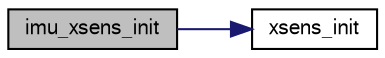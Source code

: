 digraph "imu_xsens_init"
{
  edge [fontname="FreeSans",fontsize="10",labelfontname="FreeSans",labelfontsize="10"];
  node [fontname="FreeSans",fontsize="10",shape=record];
  rankdir="LR";
  Node1 [label="imu_xsens_init",height=0.2,width=0.4,color="black", fillcolor="grey75", style="filled", fontcolor="black"];
  Node1 -> Node2 [color="midnightblue",fontsize="10",style="solid",fontname="FreeSans"];
  Node2 [label="xsens_init",height=0.2,width=0.4,color="black", fillcolor="white", style="filled",URL="$xsens_8c.html#a47f12136c89e8cc13ff45e72caab8a19"];
}
